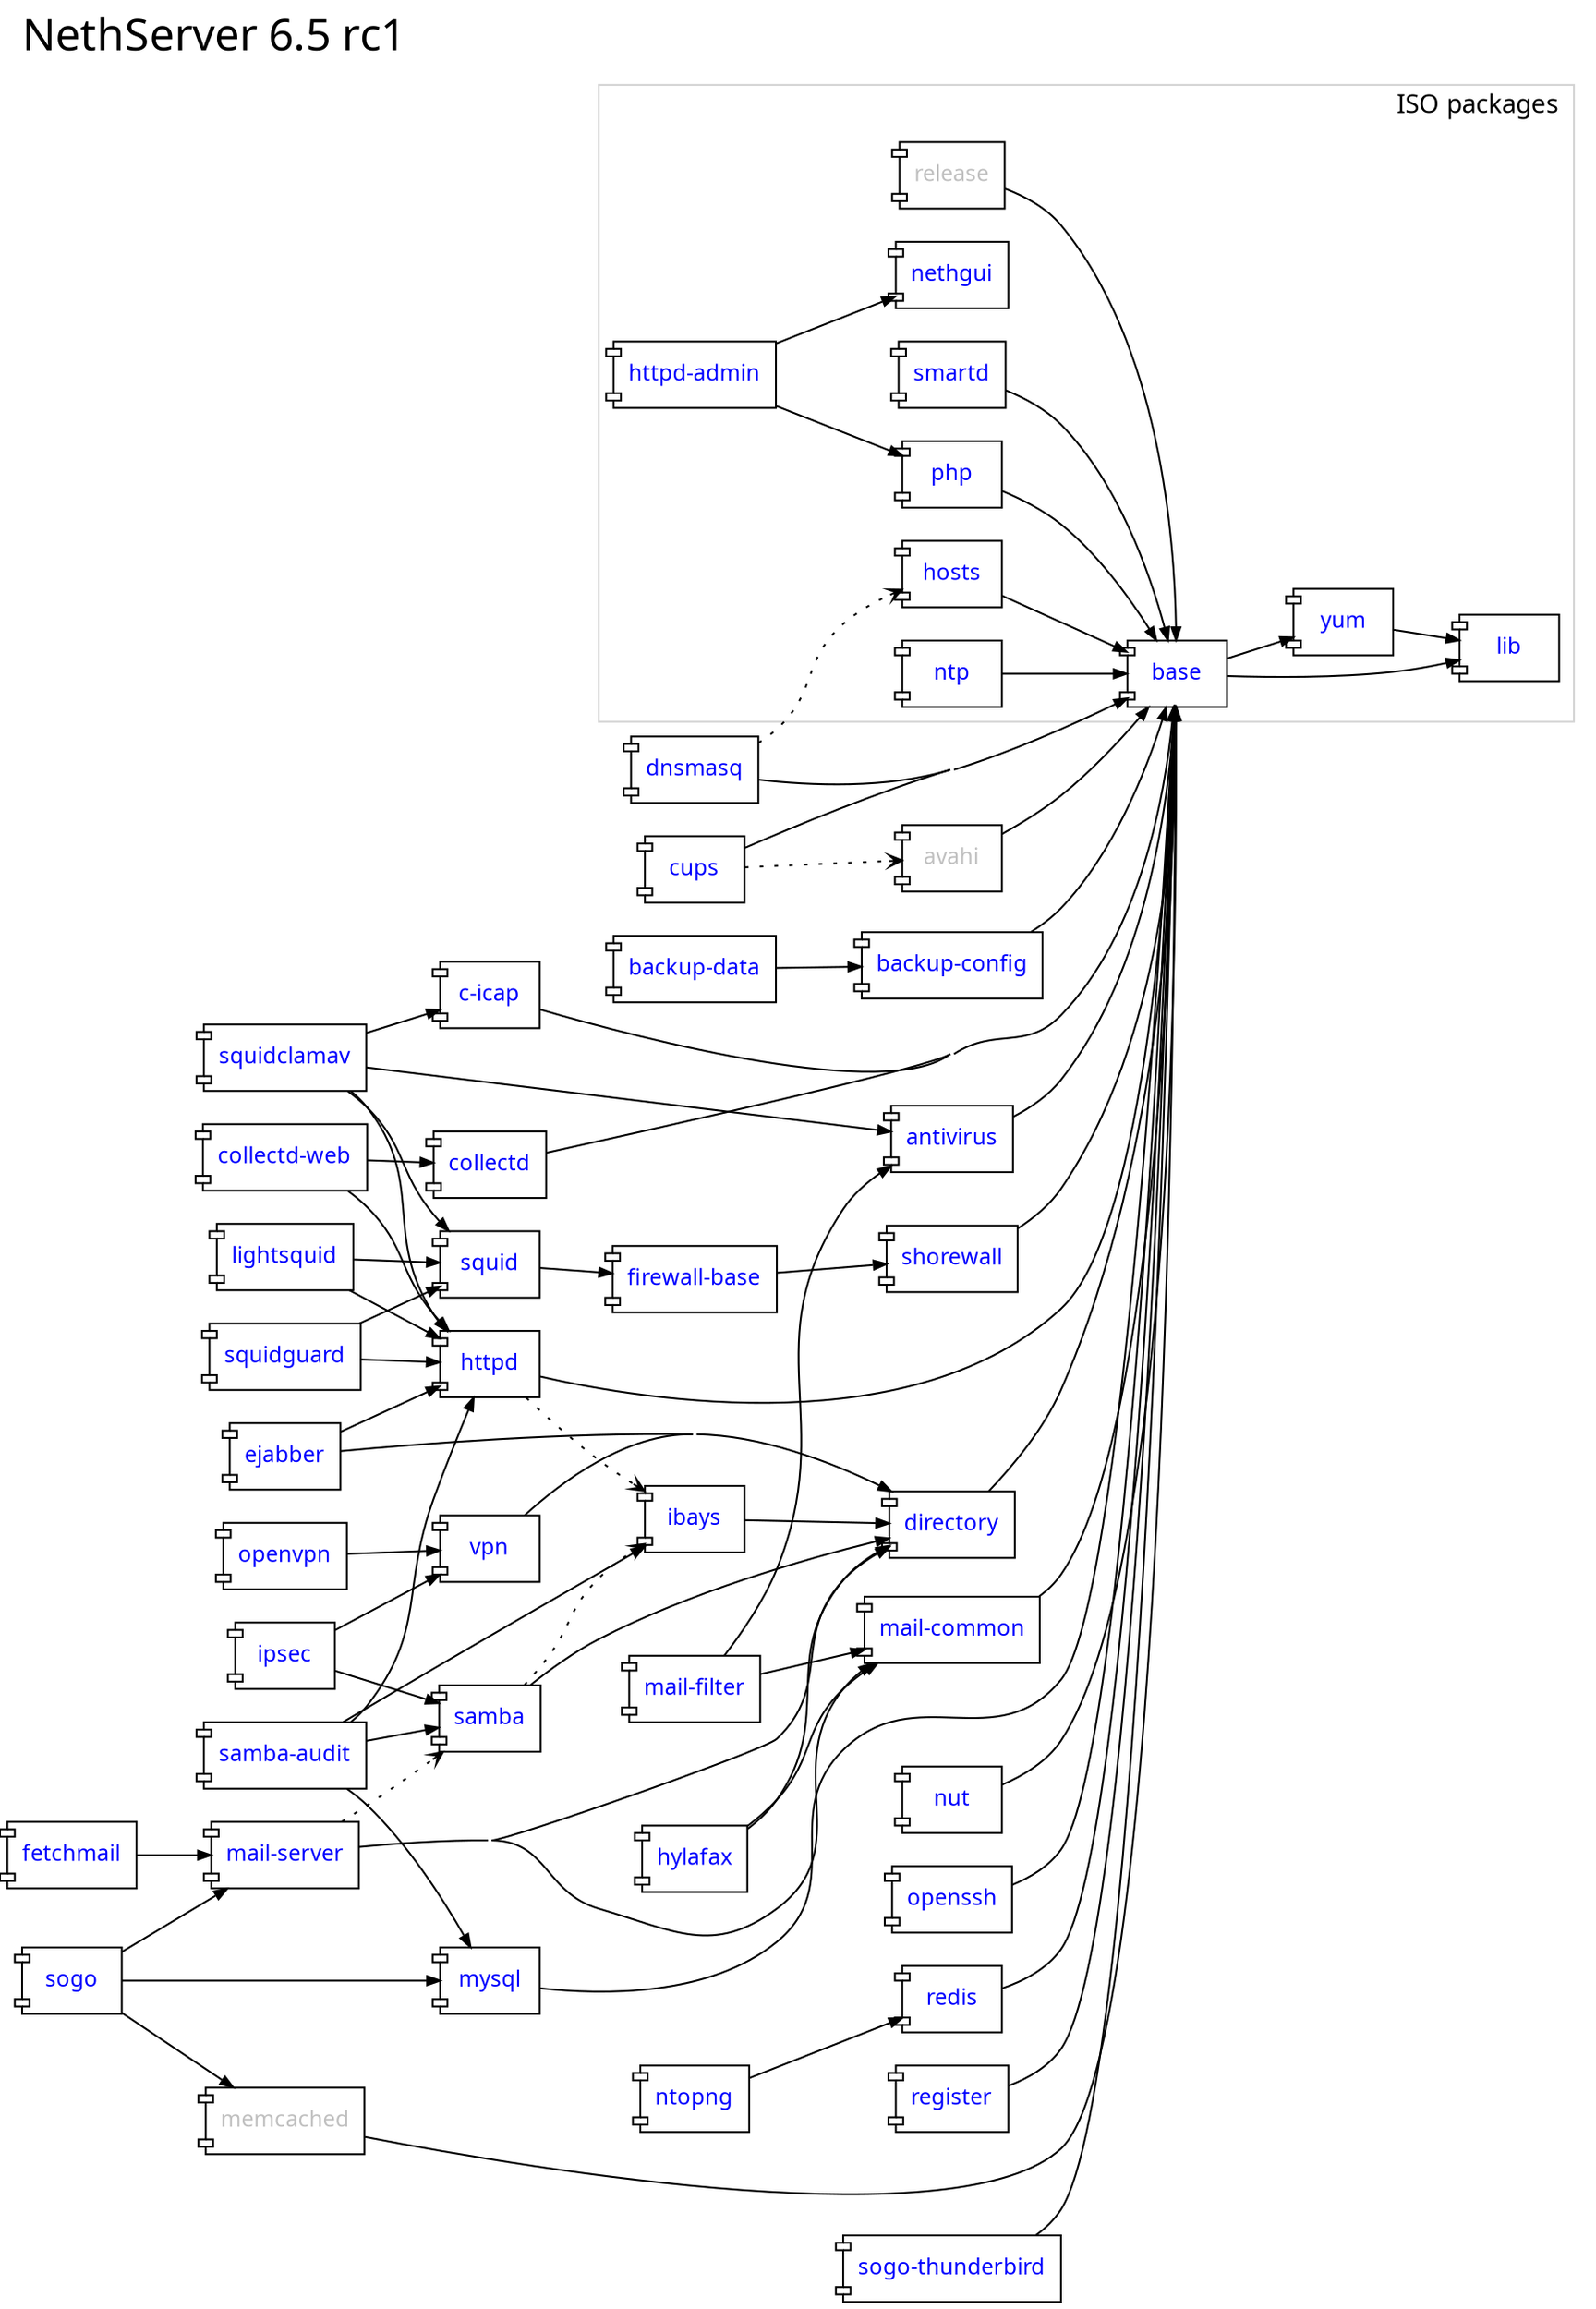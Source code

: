 digraph "v6.5-rc1" {
	rankdir = "LR";
	compound = true;
	concentrate = true;
	label="NethServer 6.5 rc1";
	fontsize = 24.0
	labelloc = "t";
	labeljust = "l";
	fontname="sans-serif";
	

	node [shape="component",fontname="sans-serif",fontcolor=blue,fontsize=12.0];
	edge [arrowsize=0.7];

	subgraph {
		antivirus [URL="http://dev.nethserver.org/projects/nethserver/wiki/nethserver-antivirus"];
		avahi [fontcolor=gray];
		backup_config [label="backup-config",URL="http://dev.nethserver.org/projects/nethserver/wiki/nethserver-backup"];
		backup_data [label="backup-data",URL="http://dev.nethserver.org/projects/nethserver/wiki/nethserver-backup"];   
		c_icap [label="c-icap",URL="http://dev.nethserver.org/projects/nethserver/wiki/nethserver-c-icap"];
		collectd [URL="http://dev.nethserver.org/projects/nethserver/wiki/nethserver-collectd"];
		collectd_web [label="collectd-web",URL="http://dev.nethserver.org/projects/nethserver/wiki/nethserver-collectd-web"];
		cups [URL="http://dev.nethserver.org/projects/nethserver-cups/wiki/nethserver-cups"];
		directory [URL="http://dev.nethserver.org/projects/nethserver/wiki/nethserver-directory"];
		dnsmasq [URL="http://dev.nethserver.org/projects/nethserver/wiki/nethserver-dnsmasq"];
		ejabber [URL="http://dev.nethserver.org/projects/nethserver-ejabberd/wiki/nethserver-ejabberd"];
		fetchmail [URL="http://dev.nethserver.org/projects/nethserver-fetchmail/wiki/nethserver-fetchmail"];
		firewall_base [label="firewall-base",URL="http://dev.nethserver.org/projects/nethserver-ejabberd/wiki/nethserver-firewall-base"];
		httpd [URL="http://dev.nethserver.org/projects/nethserver/wiki/nethserver-httpd"];
		hylafax [URL="http://dev.nethserver.org/projects/nethserver-hylafax/wiki/nethserver-hylafax"];
		ibays [URL="http://dev.nethserver.org/projects/nethserver/wiki/nethserver-ibays"];
		ipsec [URL="http://dev.nethserver.org/projects/nethserver/wiki/nethserver-ipsec"];    
		lightsquid [URL="http://dev.nethserver.org/projects/nethserver/wiki/nethserver-lightsquid"];
		mail_common [label="mail-common",URL="http://dev.nethserver.org/projects/nethserver/wiki/nethserver-mail-common"];
		mail_filter [label="mail-filter",URL="http://dev.nethserver.org/projects/nethserver/wiki/nethserver-mail-filter"];
		mail_server [label="mail-server",URL="http://dev.nethserver.org/projects/nethserver/wiki/nethserver-mail-server"];
		memcached [fontcolor=gray];
		mysql [URL="http://dev.nethserver.org/projects/nethserver/wiki/nethserver-mysql"];
		ntopng [URL="http://dev.nethserver.org/projects/nethserver/wiki/nethserver-ntopng"];
		nut [URL="http://dev.nethserver.org/projects/nethserver/wiki/nethserver-nut"];
		openssh [URL="http://dev.nethserver.org/projects/nethserver/wiki/nethserver-openssh"];
		openvpn [URL="http://dev.nethserver.org/projects/nethserver/wiki/nethserver-openvpn"];
		redis [URL="http://dev.nethserver.org/projects/nethserver/wiki/nethserver-redis"];
		register [URL="http://dev.nethserver.org/projects/nethserver/wiki/nethserver-register"];
		samba [URL="http://dev.nethserver.org/projects/nethserver/wiki/nethserver-samba"];
		samba_audit [label="samba-audit",URL="http://dev.nethserver.org/projects/nethserver/wiki/nethserver-samba-audit"];
		shorewall [URL="https://dev.nethserver.org/projects/nethserver/wiki/nethserver-shorewall"];        
		sogo [URL="https://dev.nethserver.org/projects/nethserver/wiki/nethserver-sogo"];
		sogo_thunderbird [label="sogo-thunderbird",URL="https://dev.nethserver.org/projects/nethserver/wiki/nethserver-sogo-thunderbird"];
		squid [URL="https://dev.nethserver.org/projects/nethserver/wiki/nethserver-squid"];
		squidclamav [URL="https://dev.nethserver.org/projects/nethserver/wiki/nethserver-squidclamav"];
		squidguard [URL="https://dev.nethserver.org/projects/nethserver/wiki/nethserver-squidguard"];
		vpn [URL="http://dev.nethserver.org/projects/nethserver/wiki/nethserver-vpn"];
		
		subgraph cluster_iso {
			label="ISO packages"
			color=lightgray
			labelloc = "t";
			labeljust = "r";
			fontsize = 14.0
			base [URL="http://dev.nethserver.org/projects/nethserver/wiki/nethserver-base"];

			hosts [URL="http://dev.nethserver.org/projects/nethserver/wiki/nethserver-hosts"];			
			httpd_admin [label="httpd-admin",URL="http://dev.nethserver.org/projects/nethserver/wiki/nethserver-httpd-admin"];
			lib [URL="http://dev.nethserver.org/projects/nethserver/wiki/nethserver-lib"];
			nethgui [URL="http://dev.nethserver.org/projects/nethgui"];
			ntp [URL="http://dev.nethserver.org/projects/nethserver/wiki/nethserver-ntp"];
			php [URL="http://dev.nethserver.org/projects/nethserver/wiki/nethserver-php"];			
			release [fontcolor=gray];
			smartd [URL="https://dev.nethserver.org/projects/nethserver/wiki/nethserver-smartd"];
			yum [URL="http://dev.nethserver.org/projects/nethserver/wiki/nethserver-yum"];
		}
	}

	
	antivirus -> base
	avahi -> base
	backup_config -> base
	backup_data -> backup_config
	base -> lib
	base -> yum
	yum -> lib
	c_icap -> base
	collectd -> base
	collectd_web -> collectd
	collectd_web -> httpd
	cups -> base
	directory -> base
	dnsmasq -> base
	ejabber -> directory
	ejabber -> httpd
	fetchmail -> mail_server
	firewall_base -> shorewall
	hosts -> base
	httpd -> base
	httpd_admin -> nethgui
	httpd_admin -> php
	hylafax -> directory
	hylafax -> mail_common
	ibays -> directory
	ipsec -> vpn
	ipsec -> samba
	lightsquid -> httpd
	lightsquid -> squid
	mail_common -> base
	mail_filter -> antivirus
	mail_filter -> mail_common
	mail_server -> directory
	mail_server -> mail_common
	memcached -> base
	mysql -> base
	ntopng -> redis
	ntp -> base
	nut -> base
	openssh -> base
	openvpn -> vpn
	php -> base
	redis -> base
	register -> base
	release -> base
	samba -> directory
	samba_audit -> httpd
	samba_audit -> ibays
	samba_audit -> mysql
	samba_audit -> samba
	shorewall -> base
	smartd -> base
	sogo -> mail_server
	sogo -> memcached
	sogo -> mysql
	sogo_thunderbird -> base
	squid -> firewall_base
	squidclamav -> antivirus
	squidclamav -> c_icap
	squidclamav -> httpd
	squidclamav -> squid
	squidguard -> httpd
	squidguard -> squid
	vpn -> directory

	cups -> avahi [style=dotted,arrowhead=vee];
	dnsmasq -> hosts [style=dotted,arrowhead=vee];
	httpd -> ibays [style=dotted,arrowhead=vee];
	mail_server -> samba [style=dotted,arrowhead=vee];    
	samba -> ibays [style=dotted,arrowhead=vee];
	
}
